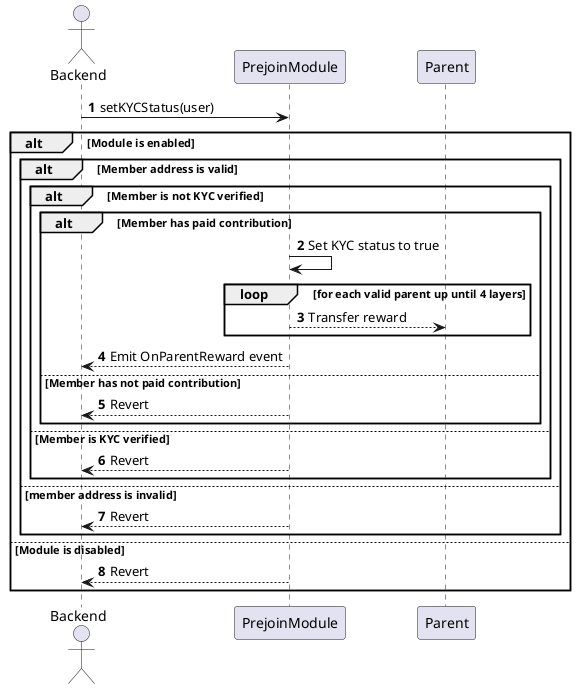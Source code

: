 @startuml Set KYC
autonumber

actor Backend

Backend -> PrejoinModule: setKYCStatus(user)

alt Module is enabled
    alt Member address is valid
        alt Member is not KYC verified
            alt Member has paid contribution

                PrejoinModule -> PrejoinModule: Set KYC status to true
        
                loop for each valid parent up until 4 layers
                    PrejoinModule --> Parent: Transfer reward
                end

                PrejoinModule --> Backend: Emit OnParentReward event 

            else Member has not paid contribution
                PrejoinModule --> Backend: Revert
            end

        else Member is KYC verified
            PrejoinModule --> Backend: Revert            
        end    
    
    else member address is invalid
      PrejoinModule --> Backend: Revert    
    end

else Module is disabled
    PrejoinModule --> Backend: Revert
end

@enduml    
